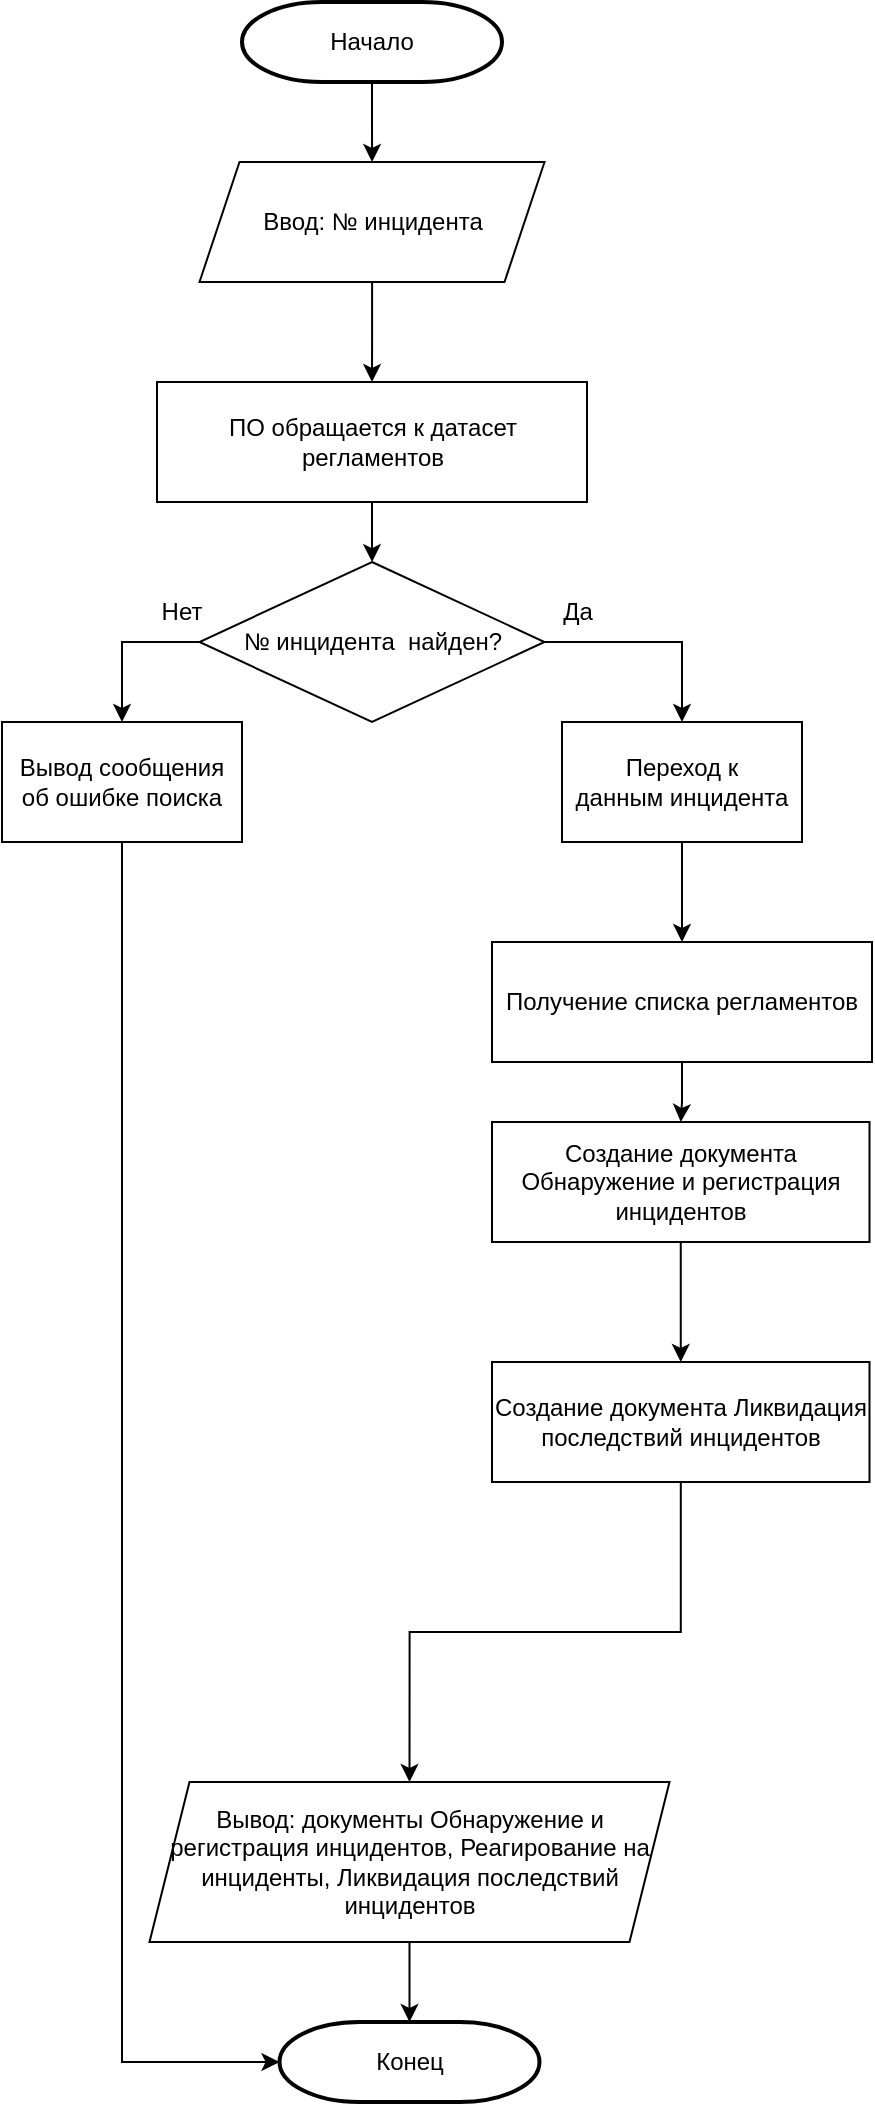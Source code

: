 <mxfile version="26.0.5">
  <diagram name="Страница — 1" id="FZuVYSKQKKseB5JXQPXO">
    <mxGraphModel dx="1290" dy="567" grid="1" gridSize="10" guides="1" tooltips="1" connect="1" arrows="1" fold="1" page="1" pageScale="1" pageWidth="827" pageHeight="1169" math="0" shadow="0">
      <root>
        <mxCell id="0" />
        <mxCell id="1" parent="0" />
        <mxCell id="bkzH_HI_l93UBFhGANAZ-1" value="" style="edgeStyle=orthogonalEdgeStyle;rounded=0;orthogonalLoop=1;jettySize=auto;html=1;" parent="1" source="bkzH_HI_l93UBFhGANAZ-2" target="bkzH_HI_l93UBFhGANAZ-5" edge="1">
          <mxGeometry relative="1" as="geometry" />
        </mxCell>
        <mxCell id="bkzH_HI_l93UBFhGANAZ-2" value="Начало" style="strokeWidth=2;html=1;shape=mxgraph.flowchart.terminator;whiteSpace=wrap;" parent="1" vertex="1">
          <mxGeometry x="360" y="40" width="130" height="40" as="geometry" />
        </mxCell>
        <mxCell id="bkzH_HI_l93UBFhGANAZ-3" value="Конец" style="strokeWidth=2;html=1;shape=mxgraph.flowchart.terminator;whiteSpace=wrap;" parent="1" vertex="1">
          <mxGeometry x="378.75" y="1050" width="130" height="40" as="geometry" />
        </mxCell>
        <mxCell id="bkzH_HI_l93UBFhGANAZ-4" value="" style="edgeStyle=orthogonalEdgeStyle;rounded=0;orthogonalLoop=1;jettySize=auto;html=1;" parent="1" source="bkzH_HI_l93UBFhGANAZ-5" target="bkzH_HI_l93UBFhGANAZ-7" edge="1">
          <mxGeometry relative="1" as="geometry" />
        </mxCell>
        <mxCell id="bkzH_HI_l93UBFhGANAZ-5" value="Ввод: № инцидента" style="shape=parallelogram;perimeter=parallelogramPerimeter;whiteSpace=wrap;html=1;fixedSize=1;" parent="1" vertex="1">
          <mxGeometry x="338.75" y="120" width="172.5" height="60" as="geometry" />
        </mxCell>
        <mxCell id="bkzH_HI_l93UBFhGANAZ-6" value="" style="edgeStyle=orthogonalEdgeStyle;rounded=0;orthogonalLoop=1;jettySize=auto;html=1;" parent="1" source="bkzH_HI_l93UBFhGANAZ-7" target="bkzH_HI_l93UBFhGANAZ-10" edge="1">
          <mxGeometry relative="1" as="geometry" />
        </mxCell>
        <mxCell id="bkzH_HI_l93UBFhGANAZ-7" value="ПО обращается к датасет регламентов" style="rounded=0;whiteSpace=wrap;html=1;" parent="1" vertex="1">
          <mxGeometry x="317.5" y="230" width="215" height="60" as="geometry" />
        </mxCell>
        <mxCell id="bkzH_HI_l93UBFhGANAZ-8" style="edgeStyle=orthogonalEdgeStyle;rounded=0;orthogonalLoop=1;jettySize=auto;html=1;exitX=0;exitY=0.5;exitDx=0;exitDy=0;entryX=0.5;entryY=0;entryDx=0;entryDy=0;" parent="1" source="bkzH_HI_l93UBFhGANAZ-10" target="bkzH_HI_l93UBFhGANAZ-11" edge="1">
          <mxGeometry relative="1" as="geometry" />
        </mxCell>
        <mxCell id="bkzH_HI_l93UBFhGANAZ-9" style="edgeStyle=orthogonalEdgeStyle;rounded=0;orthogonalLoop=1;jettySize=auto;html=1;exitX=1;exitY=0.5;exitDx=0;exitDy=0;entryX=0.5;entryY=0;entryDx=0;entryDy=0;" parent="1" source="bkzH_HI_l93UBFhGANAZ-10" target="bkzH_HI_l93UBFhGANAZ-13" edge="1">
          <mxGeometry relative="1" as="geometry" />
        </mxCell>
        <mxCell id="bkzH_HI_l93UBFhGANAZ-10" value="№ инцидента&amp;nbsp; найден?" style="rhombus;whiteSpace=wrap;html=1;" parent="1" vertex="1">
          <mxGeometry x="338.75" y="320" width="172.5" height="80" as="geometry" />
        </mxCell>
        <mxCell id="bkzH_HI_l93UBFhGANAZ-11" value="Вывод сообщения об ошибке поиска" style="rounded=0;whiteSpace=wrap;html=1;" parent="1" vertex="1">
          <mxGeometry x="240" y="400" width="120" height="60" as="geometry" />
        </mxCell>
        <mxCell id="bkzH_HI_l93UBFhGANAZ-12" value="" style="edgeStyle=orthogonalEdgeStyle;rounded=0;orthogonalLoop=1;jettySize=auto;html=1;" parent="1" source="bkzH_HI_l93UBFhGANAZ-13" target="bkzH_HI_l93UBFhGANAZ-15" edge="1">
          <mxGeometry relative="1" as="geometry" />
        </mxCell>
        <mxCell id="bkzH_HI_l93UBFhGANAZ-13" value="Переход к данным&amp;nbsp;инцидента" style="rounded=0;whiteSpace=wrap;html=1;" parent="1" vertex="1">
          <mxGeometry x="520" y="400" width="120" height="60" as="geometry" />
        </mxCell>
        <mxCell id="bkzH_HI_l93UBFhGANAZ-14" value="" style="edgeStyle=orthogonalEdgeStyle;rounded=0;orthogonalLoop=1;jettySize=auto;html=1;" parent="1" source="bkzH_HI_l93UBFhGANAZ-15" target="bkzH_HI_l93UBFhGANAZ-20" edge="1">
          <mxGeometry relative="1" as="geometry" />
        </mxCell>
        <mxCell id="bkzH_HI_l93UBFhGANAZ-15" value="Получение списка регламентов" style="rounded=0;whiteSpace=wrap;html=1;" parent="1" vertex="1">
          <mxGeometry x="485" y="510" width="190" height="60" as="geometry" />
        </mxCell>
        <mxCell id="bkzH_HI_l93UBFhGANAZ-16" value="Да" style="text;html=1;align=center;verticalAlign=middle;whiteSpace=wrap;rounded=0;" parent="1" vertex="1">
          <mxGeometry x="497.5" y="330" width="60" height="30" as="geometry" />
        </mxCell>
        <mxCell id="bkzH_HI_l93UBFhGANAZ-17" value="Нет" style="text;html=1;align=center;verticalAlign=middle;whiteSpace=wrap;rounded=0;" parent="1" vertex="1">
          <mxGeometry x="300" y="330" width="60" height="30" as="geometry" />
        </mxCell>
        <mxCell id="bkzH_HI_l93UBFhGANAZ-18" style="edgeStyle=orthogonalEdgeStyle;rounded=0;orthogonalLoop=1;jettySize=auto;html=1;exitX=0.5;exitY=1;exitDx=0;exitDy=0;entryX=0;entryY=0.5;entryDx=0;entryDy=0;entryPerimeter=0;" parent="1" source="bkzH_HI_l93UBFhGANAZ-11" target="bkzH_HI_l93UBFhGANAZ-3" edge="1">
          <mxGeometry relative="1" as="geometry" />
        </mxCell>
        <mxCell id="S4SCjDbC3og9K_VGt9Q5-1" style="edgeStyle=orthogonalEdgeStyle;rounded=0;orthogonalLoop=1;jettySize=auto;html=1;" edge="1" parent="1" source="bkzH_HI_l93UBFhGANAZ-20" target="bkzH_HI_l93UBFhGANAZ-26">
          <mxGeometry relative="1" as="geometry" />
        </mxCell>
        <mxCell id="bkzH_HI_l93UBFhGANAZ-20" value="Создание документа Обнаружение и регистрация инцидентов" style="rounded=0;whiteSpace=wrap;html=1;" parent="1" vertex="1">
          <mxGeometry x="485" y="600" width="188.75" height="60" as="geometry" />
        </mxCell>
        <mxCell id="bkzH_HI_l93UBFhGANAZ-21" value="" style="edgeStyle=orthogonalEdgeStyle;rounded=0;orthogonalLoop=1;jettySize=auto;html=1;" parent="1" source="bkzH_HI_l93UBFhGANAZ-22" target="bkzH_HI_l93UBFhGANAZ-3" edge="1">
          <mxGeometry relative="1" as="geometry" />
        </mxCell>
        <mxCell id="bkzH_HI_l93UBFhGANAZ-22" value="Вывод: документы Обнаружение и регистрация инцидентов, Реагирование на инциденты, Ликвидация последствий инцидентов" style="shape=parallelogram;perimeter=parallelogramPerimeter;whiteSpace=wrap;html=1;fixedSize=1;" parent="1" vertex="1">
          <mxGeometry x="313.75" y="930" width="260" height="80" as="geometry" />
        </mxCell>
        <mxCell id="bkzH_HI_l93UBFhGANAZ-29" style="edgeStyle=orthogonalEdgeStyle;rounded=0;orthogonalLoop=1;jettySize=auto;html=1;entryX=0.5;entryY=0;entryDx=0;entryDy=0;" parent="1" source="bkzH_HI_l93UBFhGANAZ-26" target="bkzH_HI_l93UBFhGANAZ-22" edge="1">
          <mxGeometry relative="1" as="geometry" />
        </mxCell>
        <mxCell id="bkzH_HI_l93UBFhGANAZ-26" value="Создание документа Ликвидация последствий инцидентов" style="rounded=0;whiteSpace=wrap;html=1;" parent="1" vertex="1">
          <mxGeometry x="485" y="720" width="188.75" height="60" as="geometry" />
        </mxCell>
      </root>
    </mxGraphModel>
  </diagram>
</mxfile>
